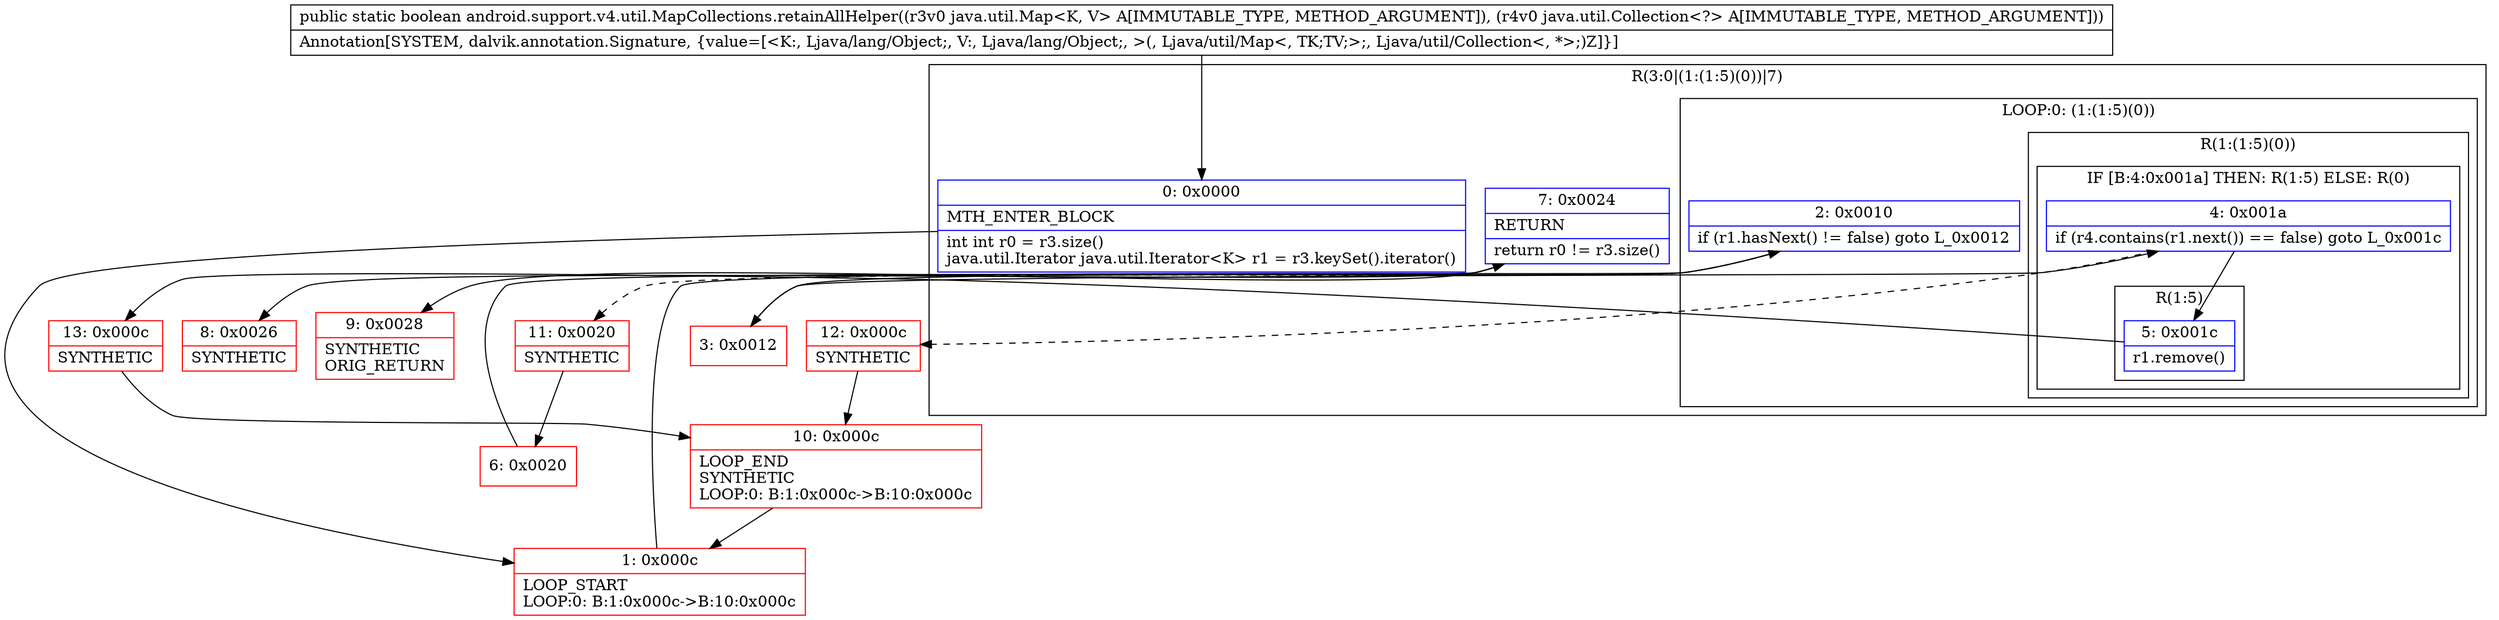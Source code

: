 digraph "CFG forandroid.support.v4.util.MapCollections.retainAllHelper(Ljava\/util\/Map;Ljava\/util\/Collection;)Z" {
subgraph cluster_Region_15766333 {
label = "R(3:0|(1:(1:5)(0))|7)";
node [shape=record,color=blue];
Node_0 [shape=record,label="{0\:\ 0x0000|MTH_ENTER_BLOCK\l|int int r0 = r3.size()\ljava.util.Iterator java.util.Iterator\<K\> r1 = r3.keySet().iterator()\l}"];
subgraph cluster_LoopRegion_1885247361 {
label = "LOOP:0: (1:(1:5)(0))";
node [shape=record,color=blue];
Node_2 [shape=record,label="{2\:\ 0x0010|if (r1.hasNext() != false) goto L_0x0012\l}"];
subgraph cluster_Region_1220806420 {
label = "R(1:(1:5)(0))";
node [shape=record,color=blue];
subgraph cluster_IfRegion_371634573 {
label = "IF [B:4:0x001a] THEN: R(1:5) ELSE: R(0)";
node [shape=record,color=blue];
Node_4 [shape=record,label="{4\:\ 0x001a|if (r4.contains(r1.next()) == false) goto L_0x001c\l}"];
subgraph cluster_Region_1914340733 {
label = "R(1:5)";
node [shape=record,color=blue];
Node_5 [shape=record,label="{5\:\ 0x001c|r1.remove()\l}"];
}
subgraph cluster_Region_1698675770 {
label = "R(0)";
node [shape=record,color=blue];
}
}
}
}
Node_7 [shape=record,label="{7\:\ 0x0024|RETURN\l|return r0 != r3.size()\l}"];
}
Node_1 [shape=record,color=red,label="{1\:\ 0x000c|LOOP_START\lLOOP:0: B:1:0x000c\-\>B:10:0x000c\l}"];
Node_3 [shape=record,color=red,label="{3\:\ 0x0012}"];
Node_6 [shape=record,color=red,label="{6\:\ 0x0020}"];
Node_8 [shape=record,color=red,label="{8\:\ 0x0026|SYNTHETIC\l}"];
Node_9 [shape=record,color=red,label="{9\:\ 0x0028|SYNTHETIC\lORIG_RETURN\l}"];
Node_10 [shape=record,color=red,label="{10\:\ 0x000c|LOOP_END\lSYNTHETIC\lLOOP:0: B:1:0x000c\-\>B:10:0x000c\l}"];
Node_11 [shape=record,color=red,label="{11\:\ 0x0020|SYNTHETIC\l}"];
Node_12 [shape=record,color=red,label="{12\:\ 0x000c|SYNTHETIC\l}"];
Node_13 [shape=record,color=red,label="{13\:\ 0x000c|SYNTHETIC\l}"];
MethodNode[shape=record,label="{public static boolean android.support.v4.util.MapCollections.retainAllHelper((r3v0 java.util.Map\<K, V\> A[IMMUTABLE_TYPE, METHOD_ARGUMENT]), (r4v0 java.util.Collection\<?\> A[IMMUTABLE_TYPE, METHOD_ARGUMENT]))  | Annotation[SYSTEM, dalvik.annotation.Signature, \{value=[\<K:, Ljava\/lang\/Object;, V:, Ljava\/lang\/Object;, \>(, Ljava\/util\/Map\<, TK;TV;\>;, Ljava\/util\/Collection\<, *\>;)Z]\}]\l}"];
MethodNode -> Node_0;
Node_0 -> Node_1;
Node_2 -> Node_3;
Node_2 -> Node_11[style=dashed];
Node_4 -> Node_5;
Node_4 -> Node_12[style=dashed];
Node_5 -> Node_13;
Node_7 -> Node_8;
Node_7 -> Node_9;
Node_1 -> Node_2;
Node_3 -> Node_4;
Node_6 -> Node_7;
Node_10 -> Node_1;
Node_11 -> Node_6;
Node_12 -> Node_10;
Node_13 -> Node_10;
}

